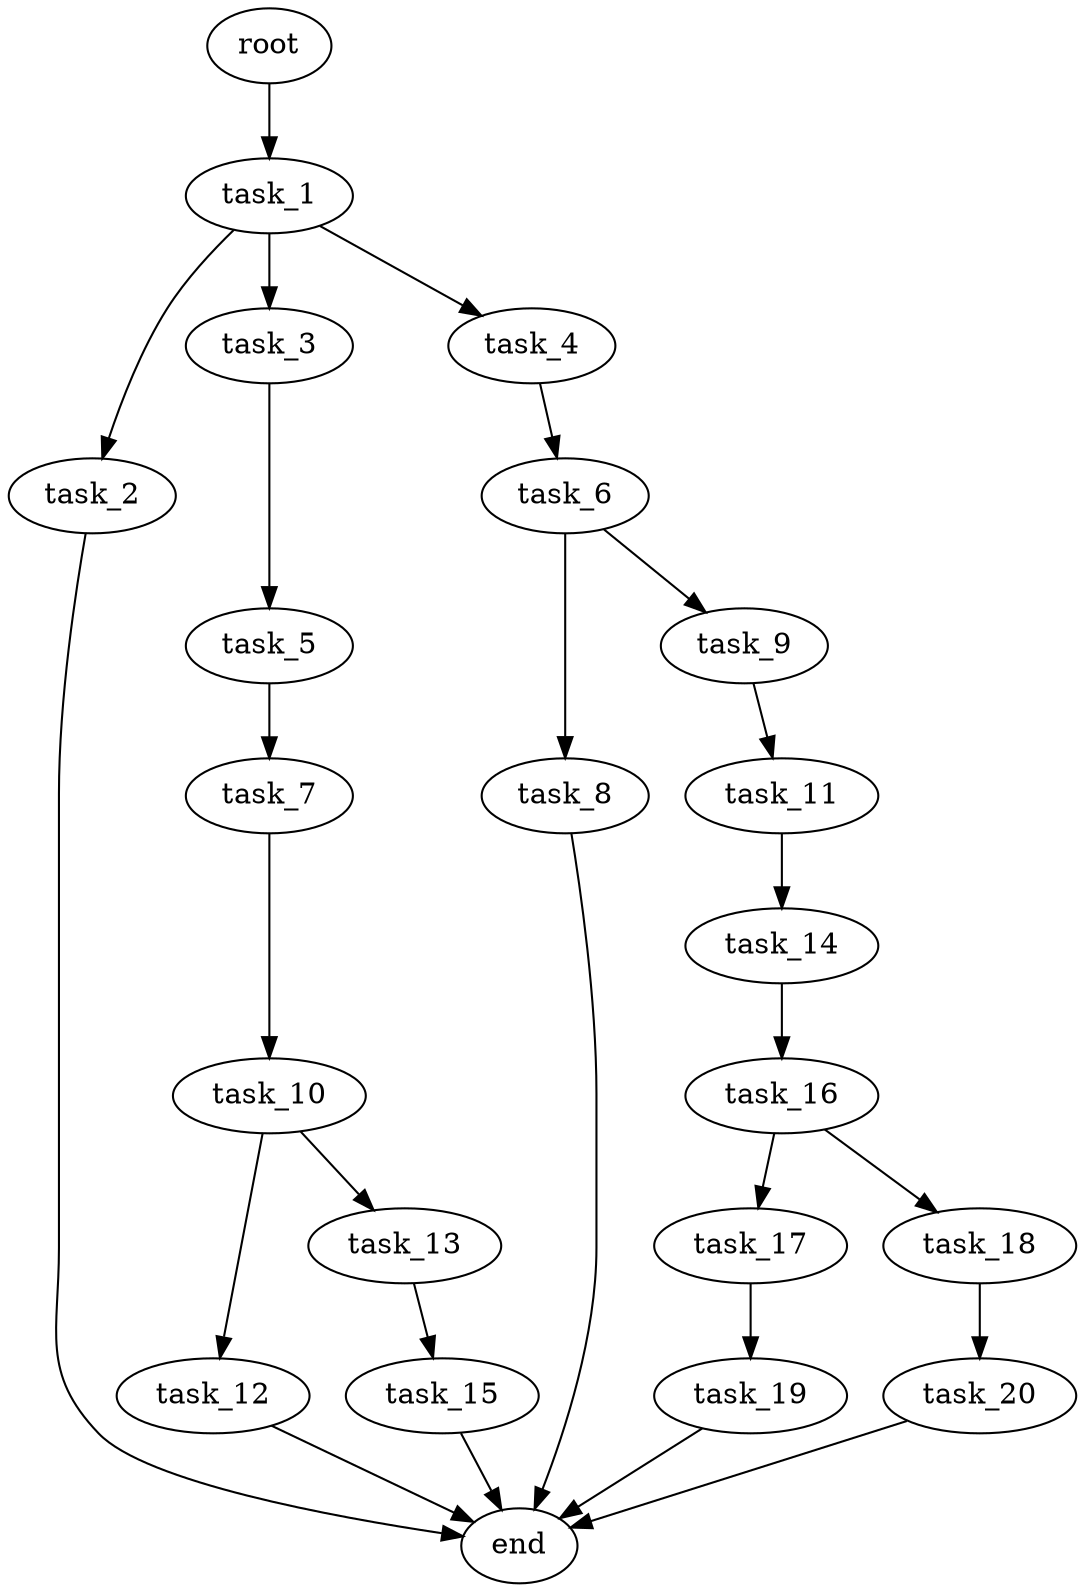 digraph G {
  root [size="0.000000e+00"];
  task_1 [size="8.725920e+10"];
  task_2 [size="4.437342e+10"];
  task_3 [size="6.940318e+10"];
  task_4 [size="9.034337e+10"];
  task_5 [size="4.608637e+09"];
  task_6 [size="7.961639e+10"];
  task_7 [size="2.934384e+10"];
  task_8 [size="3.749036e+10"];
  task_9 [size="1.456552e+10"];
  task_10 [size="5.312132e+10"];
  task_11 [size="5.659715e+10"];
  task_12 [size="7.925402e+10"];
  task_13 [size="1.700667e+10"];
  task_14 [size="7.906045e+09"];
  task_15 [size="8.708525e+10"];
  task_16 [size="6.197484e+10"];
  task_17 [size="2.409057e+10"];
  task_18 [size="9.128377e+10"];
  task_19 [size="1.432034e+10"];
  task_20 [size="4.612038e+10"];
  end [size="0.000000e+00"];

  root -> task_1 [size="1.000000e-12"];
  task_1 -> task_2 [size="4.437342e+08"];
  task_1 -> task_3 [size="6.940318e+08"];
  task_1 -> task_4 [size="9.034337e+08"];
  task_2 -> end [size="1.000000e-12"];
  task_3 -> task_5 [size="4.608637e+07"];
  task_4 -> task_6 [size="7.961639e+08"];
  task_5 -> task_7 [size="2.934384e+08"];
  task_6 -> task_8 [size="3.749036e+08"];
  task_6 -> task_9 [size="1.456552e+08"];
  task_7 -> task_10 [size="5.312132e+08"];
  task_8 -> end [size="1.000000e-12"];
  task_9 -> task_11 [size="5.659715e+08"];
  task_10 -> task_12 [size="7.925402e+08"];
  task_10 -> task_13 [size="1.700667e+08"];
  task_11 -> task_14 [size="7.906045e+07"];
  task_12 -> end [size="1.000000e-12"];
  task_13 -> task_15 [size="8.708525e+08"];
  task_14 -> task_16 [size="6.197484e+08"];
  task_15 -> end [size="1.000000e-12"];
  task_16 -> task_17 [size="2.409057e+08"];
  task_16 -> task_18 [size="9.128377e+08"];
  task_17 -> task_19 [size="1.432034e+08"];
  task_18 -> task_20 [size="4.612038e+08"];
  task_19 -> end [size="1.000000e-12"];
  task_20 -> end [size="1.000000e-12"];
}
